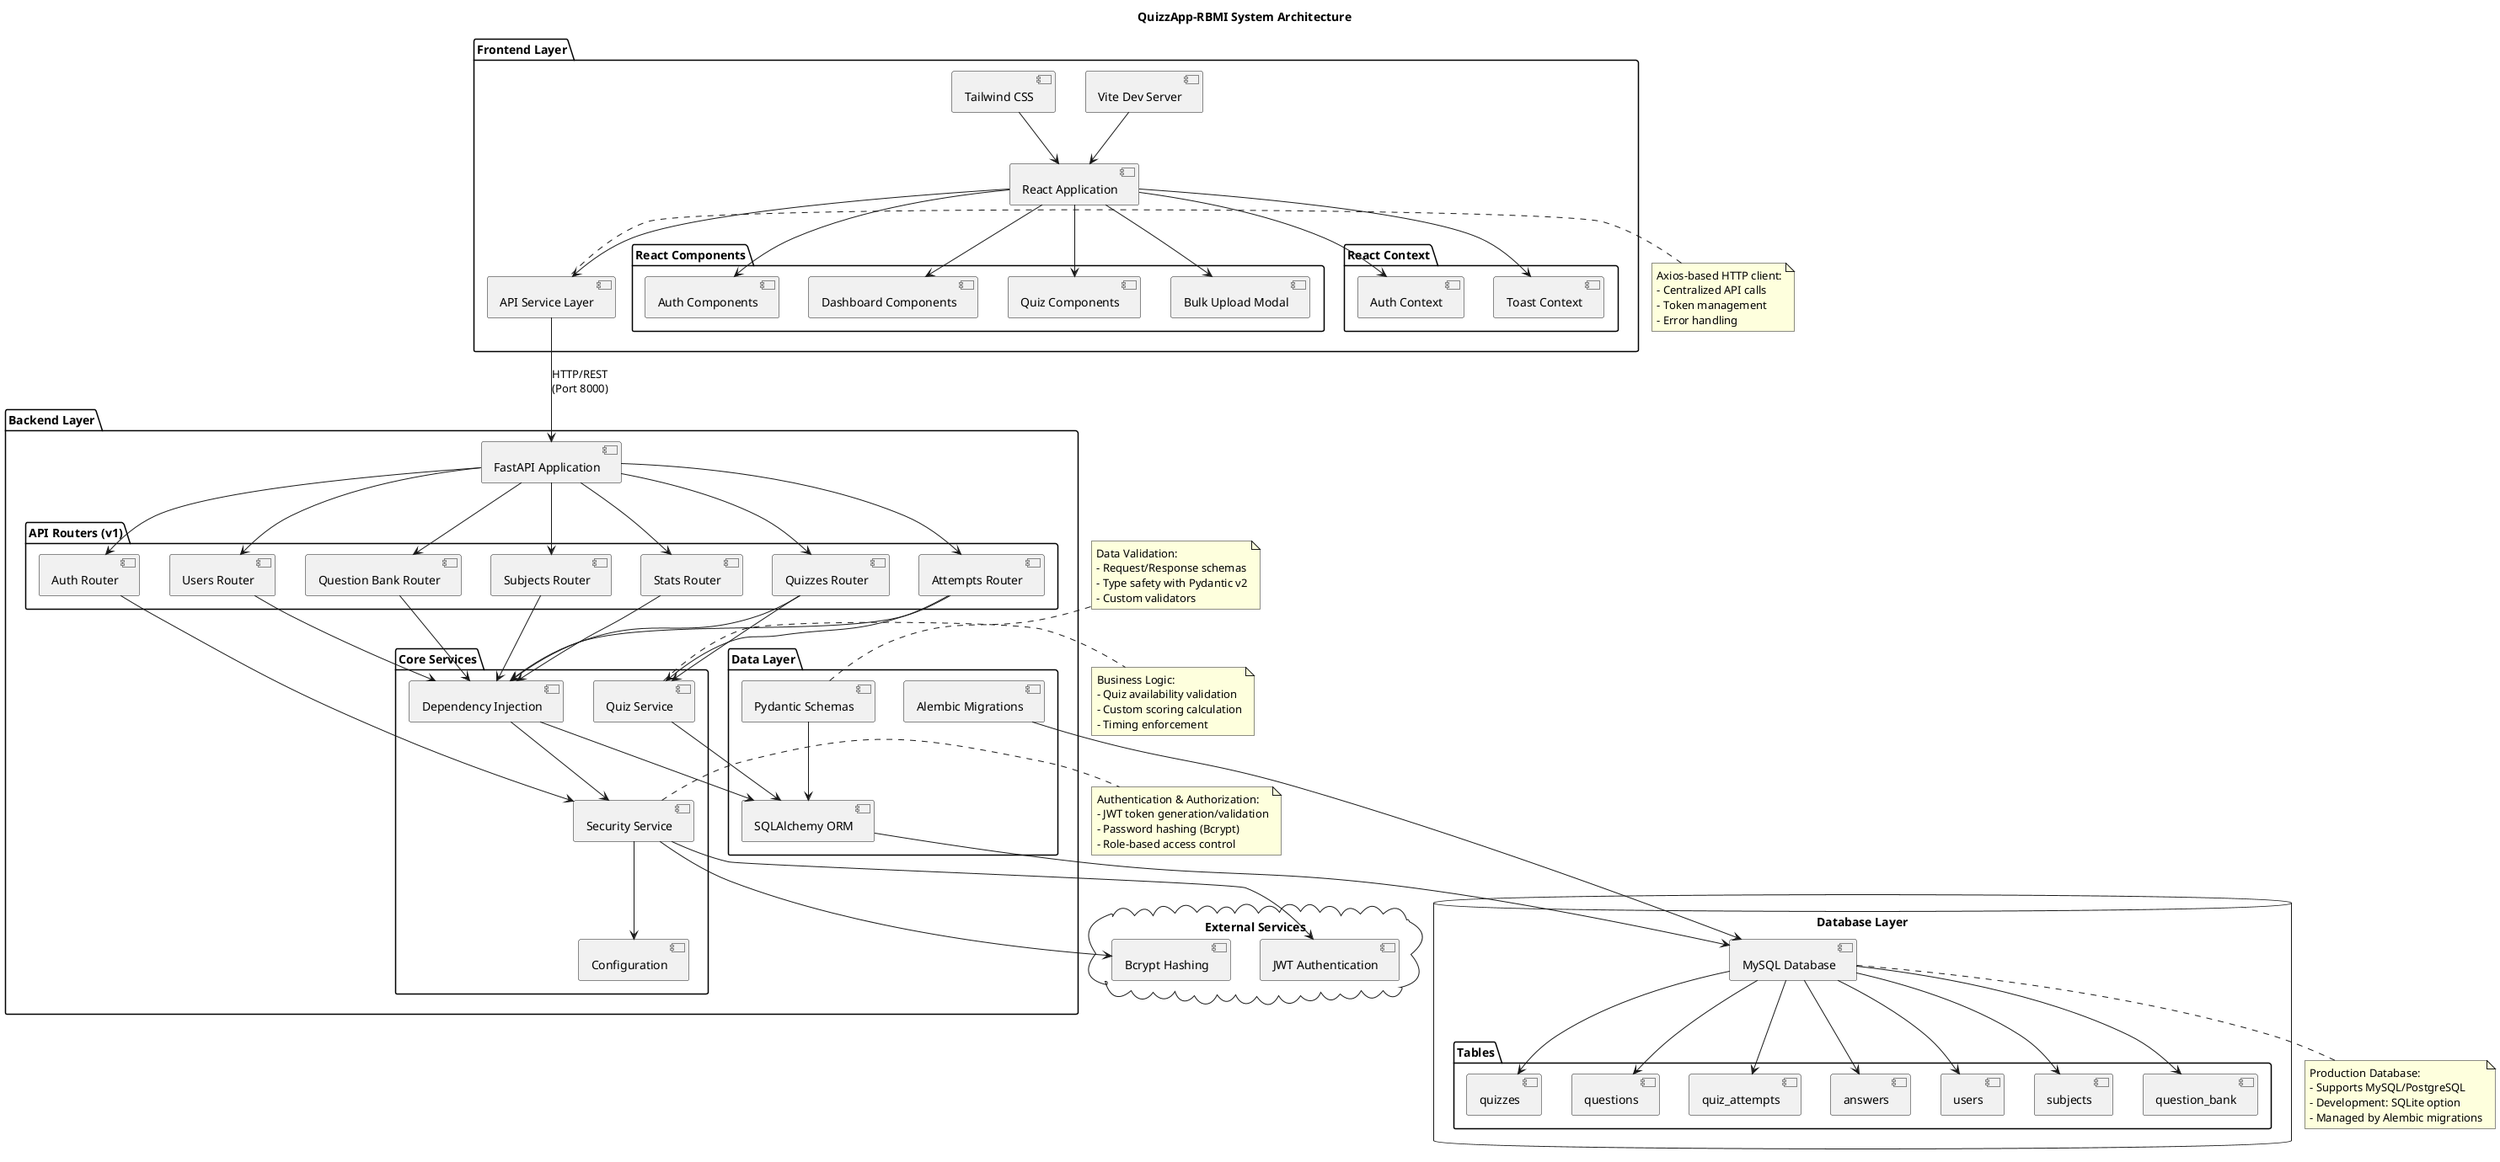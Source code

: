 @startuml Component Diagram

title QuizzApp-RBMI System Architecture

package "Frontend Layer" {
    [React Application] as React
    [Vite Dev Server] as Vite
    [Tailwind CSS] as Tailwind
    
    package "React Components" {
        [Auth Components] as AuthComp
        [Dashboard Components] as DashComp
        [Quiz Components] as QuizComp
        [Bulk Upload Modal] as BulkUpload
    }
    
    package "React Context" {
        [Auth Context] as AuthCtx
        [Toast Context] as ToastCtx
    }
    
    [API Service Layer] as APIService
}

package "Backend Layer" {
    [FastAPI Application] as FastAPI
    
    package "API Routers (v1)" {
        [Auth Router] as AuthRouter
        [Users Router] as UsersRouter
        [Subjects Router] as SubjectsRouter
        [Question Bank Router] as QBRouter
        [Quizzes Router] as QuizzesRouter
        [Attempts Router] as AttemptsRouter
        [Stats Router] as StatsRouter
    }
    
    package "Core Services" {
        [Security Service] as Security
        [Quiz Service] as QuizSvc
        [Dependency Injection] as Deps
        [Configuration] as Config
    }
    
    package "Data Layer" {
        [SQLAlchemy ORM] as ORM
        [Pydantic Schemas] as Schemas
        [Alembic Migrations] as Alembic
    }
}

database "Database Layer" {
    [MySQL Database] as MySQL
    
    package "Tables" {
        [users] as UsersTable
        [subjects] as SubjectsTable
        [question_bank] as QBTable
        [quizzes] as QuizzesTable
        [questions] as QuestionsTable
        [quiz_attempts] as AttemptsTable
        [answers] as AnswersTable
    }
}

cloud "External Services" {
    [JWT Authentication] as JWT
    [Bcrypt Hashing] as Bcrypt
}

' Frontend connections
React --> AuthComp
React --> DashComp
React --> QuizComp
React --> BulkUpload
React --> AuthCtx
React --> ToastCtx
React --> APIService
Vite --> React
Tailwind --> React

' API Service to Backend
APIService --> FastAPI : HTTP/REST\n(Port 8000)

' FastAPI to Routers
FastAPI --> AuthRouter
FastAPI --> UsersRouter
FastAPI --> SubjectsRouter
FastAPI --> QBRouter
FastAPI --> QuizzesRouter
FastAPI --> AttemptsRouter
FastAPI --> StatsRouter

' Routers to Services
AuthRouter --> Security
UsersRouter --> Deps
SubjectsRouter --> Deps
QBRouter --> Deps
QuizzesRouter --> QuizSvc
QuizzesRouter --> Deps
AttemptsRouter --> QuizSvc
AttemptsRouter --> Deps
StatsRouter --> Deps

' Services to Core
QuizSvc --> ORM
Security --> JWT
Security --> Bcrypt
Security --> Config
Deps --> ORM
Deps --> Security

' Data Layer to Database
ORM --> MySQL
Schemas --> ORM
Alembic --> MySQL

' Database relationships
MySQL --> UsersTable
MySQL --> SubjectsTable
MySQL --> QBTable
MySQL --> QuizzesTable
MySQL --> QuestionsTable
MySQL --> AttemptsTable
MySQL --> AnswersTable

' Notes
note right of QuizSvc
    Business Logic:
    - Quiz availability validation
    - Custom scoring calculation
    - Timing enforcement
end note

note right of Security
    Authentication & Authorization:
    - JWT token generation/validation
    - Password hashing (Bcrypt)
    - Role-based access control
end note

note bottom of MySQL
    Production Database:
    - Supports MySQL/PostgreSQL
    - Development: SQLite option
    - Managed by Alembic migrations
end note

note left of APIService
    Axios-based HTTP client:
    - Centralized API calls
    - Token management
    - Error handling
end note

note top of Schemas
    Data Validation:
    - Request/Response schemas
    - Type safety with Pydantic v2
    - Custom validators
end note

@enduml
